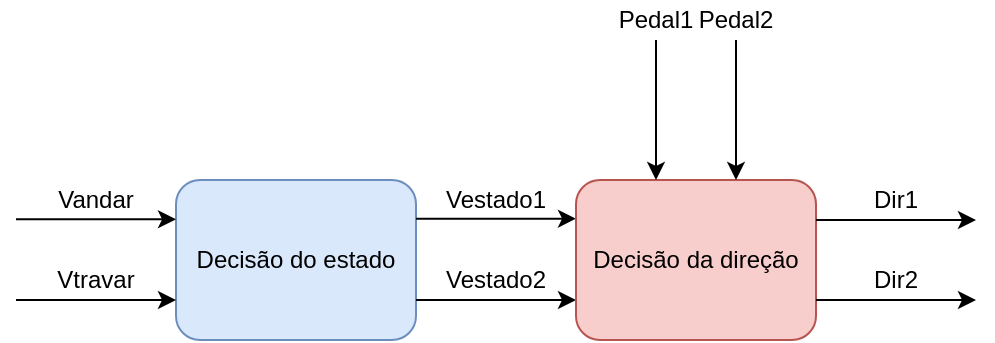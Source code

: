 <mxfile version="14.1.8" type="device"><diagram id="w6PTtp8XTu2K-2q3Yjc-" name="Page-1"><mxGraphModel dx="1086" dy="846" grid="1" gridSize="10" guides="1" tooltips="1" connect="1" arrows="1" fold="1" page="1" pageScale="1" pageWidth="827" pageHeight="1169" math="0" shadow="0"><root><mxCell id="0"/><mxCell id="1" parent="0"/><mxCell id="djPbLv-kz7qh1EX1nHyH-1" value="Decisão do estado" style="rounded=1;whiteSpace=wrap;html=1;fillColor=#dae8fc;strokeColor=#6c8ebf;" parent="1" vertex="1"><mxGeometry x="210" y="270" width="120" height="80" as="geometry"/></mxCell><mxCell id="djPbLv-kz7qh1EX1nHyH-2" value="" style="endArrow=classic;html=1;" parent="1" edge="1"><mxGeometry width="50" height="50" relative="1" as="geometry"><mxPoint x="130" y="289.67" as="sourcePoint"/><mxPoint x="210" y="289.67" as="targetPoint"/></mxGeometry></mxCell><mxCell id="djPbLv-kz7qh1EX1nHyH-3" value="" style="endArrow=classic;html=1;" parent="1" edge="1"><mxGeometry width="50" height="50" relative="1" as="geometry"><mxPoint x="130" y="330" as="sourcePoint"/><mxPoint x="210" y="330" as="targetPoint"/></mxGeometry></mxCell><mxCell id="djPbLv-kz7qh1EX1nHyH-5" value="" style="endArrow=classic;html=1;" parent="1" edge="1"><mxGeometry width="50" height="50" relative="1" as="geometry"><mxPoint x="330" y="289.33" as="sourcePoint"/><mxPoint x="410" y="289.33" as="targetPoint"/></mxGeometry></mxCell><mxCell id="djPbLv-kz7qh1EX1nHyH-6" value="" style="endArrow=classic;html=1;" parent="1" edge="1"><mxGeometry width="50" height="50" relative="1" as="geometry"><mxPoint x="330" y="330" as="sourcePoint"/><mxPoint x="410" y="330" as="targetPoint"/></mxGeometry></mxCell><mxCell id="djPbLv-kz7qh1EX1nHyH-7" value="Decisão da direção" style="rounded=1;whiteSpace=wrap;html=1;fillColor=#f8cecc;strokeColor=#b85450;" parent="1" vertex="1"><mxGeometry x="410" y="270" width="120" height="80" as="geometry"/></mxCell><mxCell id="djPbLv-kz7qh1EX1nHyH-10" value="" style="endArrow=classic;html=1;" parent="1" edge="1"><mxGeometry width="50" height="50" relative="1" as="geometry"><mxPoint x="530" y="330" as="sourcePoint"/><mxPoint x="610" y="330" as="targetPoint"/></mxGeometry></mxCell><mxCell id="djPbLv-kz7qh1EX1nHyH-11" value="" style="endArrow=classic;html=1;" parent="1" edge="1"><mxGeometry width="50" height="50" relative="1" as="geometry"><mxPoint x="530" y="290" as="sourcePoint"/><mxPoint x="610" y="290" as="targetPoint"/></mxGeometry></mxCell><mxCell id="djPbLv-kz7qh1EX1nHyH-12" value="Vandar" style="text;html=1;strokeColor=none;fillColor=none;align=center;verticalAlign=middle;whiteSpace=wrap;rounded=0;" parent="1" vertex="1"><mxGeometry x="150" y="270" width="40" height="20" as="geometry"/></mxCell><mxCell id="djPbLv-kz7qh1EX1nHyH-13" value="Vtravar" style="text;html=1;strokeColor=none;fillColor=none;align=center;verticalAlign=middle;whiteSpace=wrap;rounded=0;" parent="1" vertex="1"><mxGeometry x="150" y="310" width="40" height="20" as="geometry"/></mxCell><mxCell id="djPbLv-kz7qh1EX1nHyH-15" value="Vestado1" style="text;html=1;strokeColor=none;fillColor=none;align=center;verticalAlign=middle;whiteSpace=wrap;rounded=0;" parent="1" vertex="1"><mxGeometry x="350" y="270" width="40" height="20" as="geometry"/></mxCell><mxCell id="djPbLv-kz7qh1EX1nHyH-16" value="Vestado2" style="text;html=1;strokeColor=none;fillColor=none;align=center;verticalAlign=middle;whiteSpace=wrap;rounded=0;" parent="1" vertex="1"><mxGeometry x="350" y="310" width="40" height="20" as="geometry"/></mxCell><mxCell id="djPbLv-kz7qh1EX1nHyH-19" value="Dir1" style="text;html=1;strokeColor=none;fillColor=none;align=center;verticalAlign=middle;whiteSpace=wrap;rounded=0;" parent="1" vertex="1"><mxGeometry x="550" y="270" width="40" height="20" as="geometry"/></mxCell><mxCell id="djPbLv-kz7qh1EX1nHyH-20" value="Dir2" style="text;html=1;strokeColor=none;fillColor=none;align=center;verticalAlign=middle;whiteSpace=wrap;rounded=0;" parent="1" vertex="1"><mxGeometry x="550" y="310" width="40" height="20" as="geometry"/></mxCell><mxCell id="djPbLv-kz7qh1EX1nHyH-21" value="" style="endArrow=classic;html=1;" parent="1" edge="1"><mxGeometry width="50" height="50" relative="1" as="geometry"><mxPoint x="450" y="200" as="sourcePoint"/><mxPoint x="450" y="270" as="targetPoint"/></mxGeometry></mxCell><mxCell id="djPbLv-kz7qh1EX1nHyH-22" value="" style="endArrow=classic;html=1;" parent="1" edge="1"><mxGeometry width="50" height="50" relative="1" as="geometry"><mxPoint x="490" y="200" as="sourcePoint"/><mxPoint x="490" y="270" as="targetPoint"/></mxGeometry></mxCell><mxCell id="djPbLv-kz7qh1EX1nHyH-23" value="Pedal1" style="text;html=1;strokeColor=none;fillColor=none;align=center;verticalAlign=middle;whiteSpace=wrap;rounded=0;" parent="1" vertex="1"><mxGeometry x="430" y="180" width="40" height="20" as="geometry"/></mxCell><mxCell id="djPbLv-kz7qh1EX1nHyH-24" value="Pedal2" style="text;html=1;strokeColor=none;fillColor=none;align=center;verticalAlign=middle;whiteSpace=wrap;rounded=0;" parent="1" vertex="1"><mxGeometry x="470" y="180" width="40" height="20" as="geometry"/></mxCell></root></mxGraphModel></diagram></mxfile>